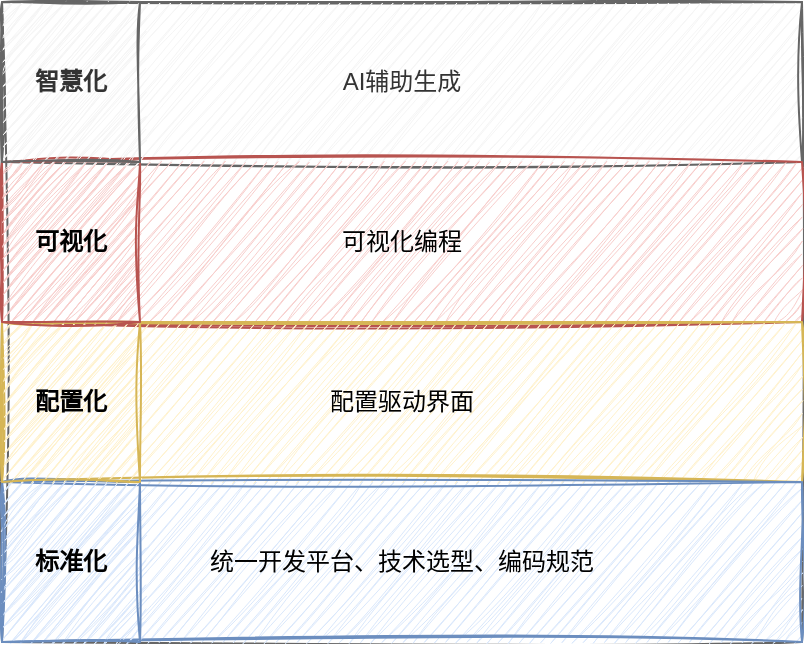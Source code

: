 <mxfile version="24.0.1" type="github">
  <diagram name="第 1 页" id="3tZ21pMMZ9bJWXgG2pwM">
    <mxGraphModel dx="819" dy="451" grid="1" gridSize="10" guides="1" tooltips="1" connect="1" arrows="1" fold="1" page="1" pageScale="1" pageWidth="827" pageHeight="1169" math="0" shadow="0">
      <root>
        <mxCell id="0" />
        <mxCell id="1" parent="0" />
        <mxCell id="r7-GNezHvX29lqFy12Uu-1" value="" style="rounded=0;whiteSpace=wrap;html=1;strokeColor=#666666;fillColor=none;glass=0;shadow=0;textShadow=0;fontStyle=1;fontColor=#333333;sketch=1;curveFitting=1;jiggle=2;" parent="1" vertex="1">
          <mxGeometry x="131" y="120" width="400" height="320" as="geometry" />
        </mxCell>
        <mxCell id="r7-GNezHvX29lqFy12Uu-2" value="AI辅助生成" style="rounded=0;whiteSpace=wrap;html=1;strokeColor=#666666;fillColor=#f5f5f5;glass=0;shadow=0;textShadow=0;fontStyle=0;fontColor=#333333;sketch=1;curveFitting=1;jiggle=2;" parent="1" vertex="1">
          <mxGeometry x="131" y="120" width="400" height="80" as="geometry" />
        </mxCell>
        <mxCell id="r7-GNezHvX29lqFy12Uu-3" value="可视化编程" style="rounded=0;whiteSpace=wrap;html=1;strokeColor=#b85450;fillColor=#f8cecc;glass=0;shadow=0;textShadow=0;fontStyle=0;sketch=1;curveFitting=1;jiggle=2;" parent="1" vertex="1">
          <mxGeometry x="131" y="200" width="400" height="80" as="geometry" />
        </mxCell>
        <mxCell id="r7-GNezHvX29lqFy12Uu-4" value="配置驱动界面" style="rounded=0;whiteSpace=wrap;html=1;strokeColor=#d6b656;fillColor=#fff2cc;glass=0;shadow=0;textShadow=0;fontStyle=0;sketch=1;curveFitting=1;jiggle=2;" parent="1" vertex="1">
          <mxGeometry x="131" y="280" width="400" height="80" as="geometry" />
        </mxCell>
        <mxCell id="r7-GNezHvX29lqFy12Uu-5" value="统一开发平台、技术选型、编码规范" style="rounded=0;whiteSpace=wrap;html=1;strokeColor=#6c8ebf;fillColor=#dae8fc;glass=0;shadow=0;textShadow=0;fontStyle=0;sketch=1;curveFitting=1;jiggle=2;" parent="1" vertex="1">
          <mxGeometry x="131" y="360" width="400" height="80" as="geometry" />
        </mxCell>
        <mxCell id="r7-GNezHvX29lqFy12Uu-6" value="标准化" style="rounded=0;whiteSpace=wrap;html=1;strokeColor=#6c8ebf;fillColor=#dae8fc;glass=0;shadow=0;textShadow=0;fontStyle=1;sketch=1;curveFitting=1;jiggle=2;" parent="1" vertex="1">
          <mxGeometry x="131" y="360" width="69" height="80" as="geometry" />
        </mxCell>
        <mxCell id="r7-GNezHvX29lqFy12Uu-7" value="配置化" style="rounded=0;whiteSpace=wrap;html=1;strokeColor=#d6b656;fillColor=#fff2cc;glass=0;shadow=0;textShadow=0;fontStyle=1;sketch=1;curveFitting=1;jiggle=2;" parent="1" vertex="1">
          <mxGeometry x="131" y="280" width="69" height="80" as="geometry" />
        </mxCell>
        <mxCell id="r7-GNezHvX29lqFy12Uu-8" value="可视化" style="rounded=0;whiteSpace=wrap;html=1;strokeColor=#b85450;fillColor=#f8cecc;glass=0;shadow=0;textShadow=0;fontStyle=1;sketch=1;curveFitting=1;jiggle=2;" parent="1" vertex="1">
          <mxGeometry x="131" y="200" width="69" height="80" as="geometry" />
        </mxCell>
        <mxCell id="r7-GNezHvX29lqFy12Uu-9" value="智慧化" style="rounded=0;whiteSpace=wrap;html=1;strokeColor=#666666;fillColor=#f5f5f5;glass=0;shadow=0;textShadow=0;fontStyle=1;fontColor=#333333;sketch=1;curveFitting=1;jiggle=2;" parent="1" vertex="1">
          <mxGeometry x="131" y="120" width="69" height="80" as="geometry" />
        </mxCell>
      </root>
    </mxGraphModel>
  </diagram>
</mxfile>
